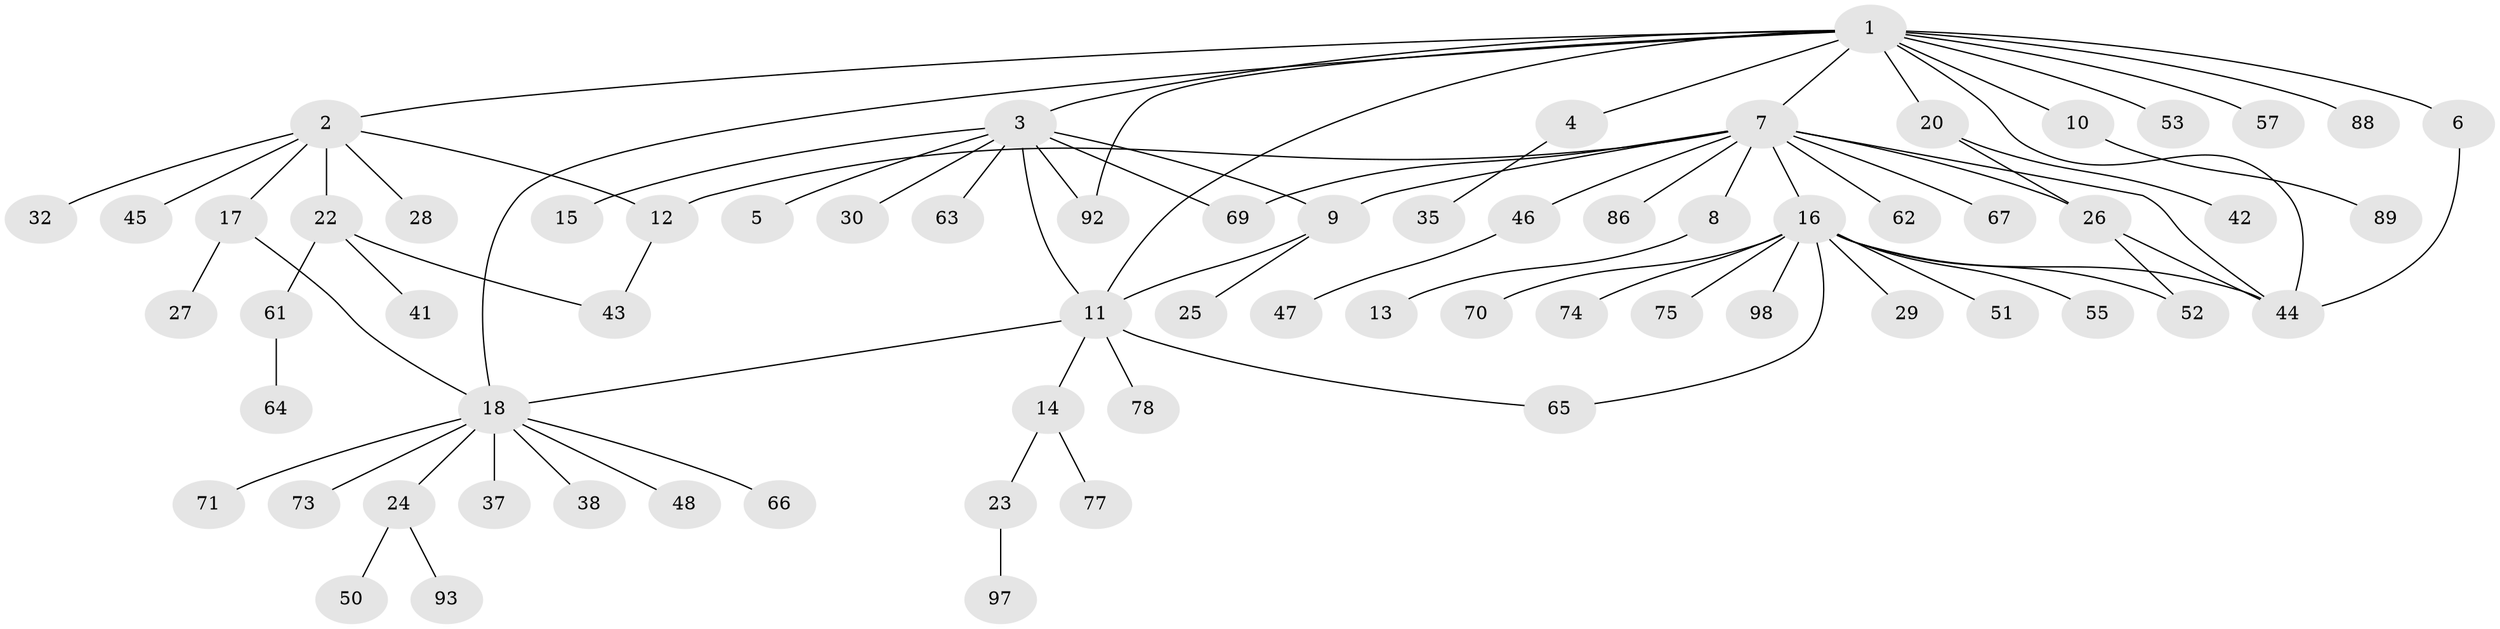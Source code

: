 // original degree distribution, {14: 0.01020408163265306, 7: 0.02040816326530612, 9: 0.030612244897959183, 2: 0.22448979591836735, 1: 0.5408163265306123, 12: 0.01020408163265306, 4: 0.05102040816326531, 8: 0.01020408163265306, 3: 0.08163265306122448, 5: 0.02040816326530612}
// Generated by graph-tools (version 1.1) at 2025/18/03/04/25 18:18:20]
// undirected, 68 vertices, 83 edges
graph export_dot {
graph [start="1"]
  node [color=gray90,style=filled];
  1;
  2;
  3;
  4;
  5;
  6;
  7;
  8;
  9;
  10;
  11 [super="+56+72+90"];
  12;
  13;
  14 [super="+60+84"];
  15;
  16 [super="+21+19+36"];
  17;
  18 [super="+33+34"];
  20;
  22;
  23 [super="+49"];
  24;
  25;
  26 [super="+31"];
  27;
  28;
  29;
  30;
  32 [super="+39"];
  35 [super="+54"];
  37;
  38;
  41;
  42;
  43;
  44 [super="+58+59+95"];
  45;
  46;
  47;
  48;
  50;
  51;
  52;
  53;
  55;
  57;
  61;
  62;
  63;
  64 [super="+87"];
  65 [super="+81+91"];
  66;
  67 [super="+94"];
  69;
  70;
  71;
  73 [super="+96"];
  74;
  75;
  77;
  78;
  86;
  88;
  89;
  92;
  93;
  97;
  98;
  1 -- 2;
  1 -- 3;
  1 -- 4;
  1 -- 6;
  1 -- 7;
  1 -- 10;
  1 -- 11;
  1 -- 18;
  1 -- 20;
  1 -- 44;
  1 -- 53;
  1 -- 57;
  1 -- 88;
  1 -- 92;
  2 -- 12;
  2 -- 17;
  2 -- 22;
  2 -- 28;
  2 -- 32;
  2 -- 45;
  3 -- 5;
  3 -- 9;
  3 -- 11;
  3 -- 15;
  3 -- 30;
  3 -- 63;
  3 -- 69;
  3 -- 92;
  4 -- 35;
  6 -- 44;
  7 -- 8;
  7 -- 9;
  7 -- 12;
  7 -- 16;
  7 -- 26;
  7 -- 44;
  7 -- 46;
  7 -- 62;
  7 -- 67;
  7 -- 69;
  7 -- 86;
  8 -- 13;
  9 -- 11;
  9 -- 25;
  10 -- 89;
  11 -- 14;
  11 -- 65;
  11 -- 18;
  11 -- 78;
  12 -- 43;
  14 -- 23;
  14 -- 77;
  16 -- 29;
  16 -- 65;
  16 -- 70;
  16 -- 75;
  16 -- 98;
  16 -- 51;
  16 -- 52;
  16 -- 55;
  16 -- 74;
  16 -- 44;
  17 -- 18;
  17 -- 27;
  18 -- 24;
  18 -- 38;
  18 -- 66;
  18 -- 71;
  18 -- 73;
  18 -- 37;
  18 -- 48;
  20 -- 26;
  20 -- 42;
  22 -- 41;
  22 -- 43;
  22 -- 61;
  23 -- 97;
  24 -- 50;
  24 -- 93;
  26 -- 52;
  26 -- 44;
  46 -- 47;
  61 -- 64;
}
